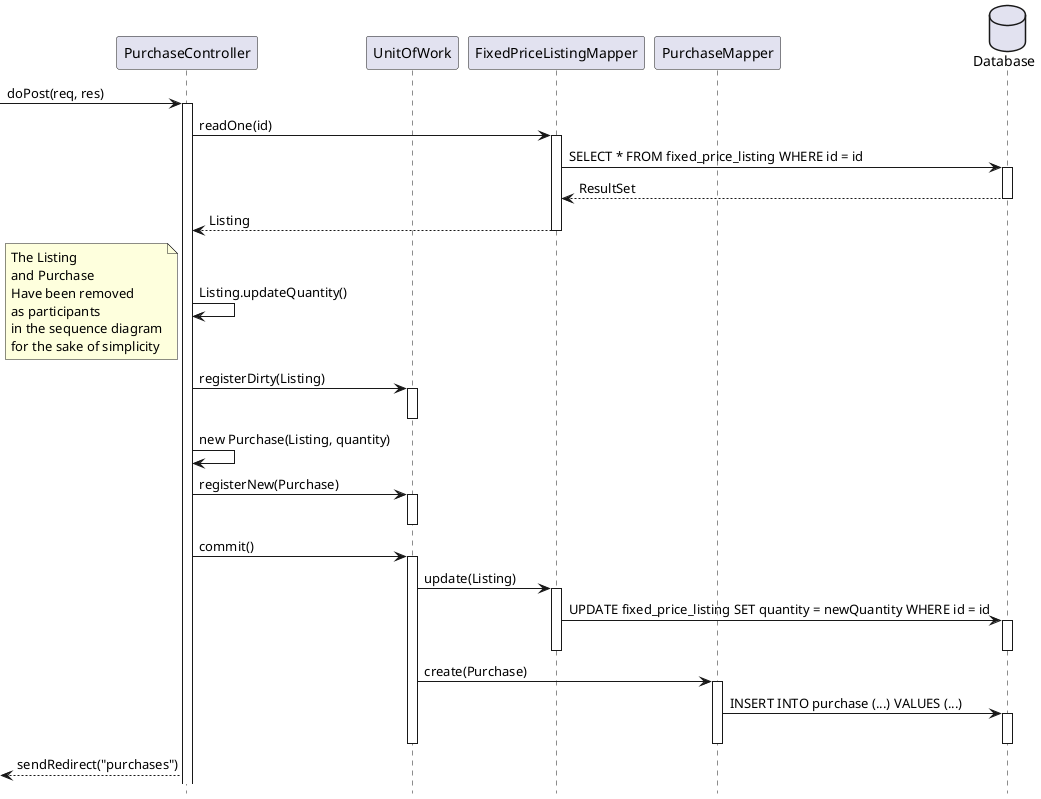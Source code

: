  @startuml Unit of Work Sequence Diagram

    hide footbox

    participant PurchaseController as PC
    participant UnitOfWork as UOW
    participant FixedPriceListingMapper as LM
    participant PurchaseMapper as PM
    database Database as DB

    -> PC : doPost(req, res)
    activate PC

    PC -> LM : readOne(id)
    activate LM

    LM -> DB : SELECT * FROM fixed_price_listing WHERE id = id
    activate DB

    DB --> LM : ResultSet
    deactivate DB

    LM --> PC : Listing
    deactivate LM

    PC -> PC : Listing.updateQuantity()

    note left
        The Listing
        and Purchase
        Have been removed
        as participants
        in the sequence diagram
        for the sake of simplicity
    end note

    PC -> UOW : registerDirty(Listing)
    activate UOW
    deactivate UOW

    PC -> PC : new Purchase(Listing, quantity)

    PC -> UOW : registerNew(Purchase)
    activate UOW
    deactivate UOW

    PC -> UOW : commit()
    activate UOW

    UOW -> LM : update(Listing)
    activate LM

    LM -> DB : UPDATE fixed_price_listing SET quantity = newQuantity WHERE id = id
    activate DB
    deactivate DB
    deactivate LM

    UOW -> PM : create(Purchase)
    activate PM

    PM -> DB : INSERT INTO purchase (...) VALUES (...)
    activate DB
    deactivate DB
    deactivate PM
    deactivate UOW

    <-- PC : sendRedirect("purchases")

@enduml